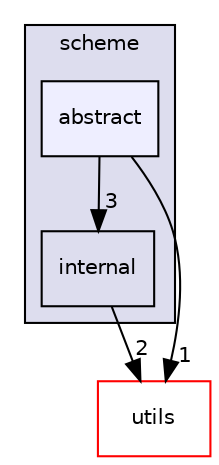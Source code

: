 digraph "include/tvm/scheme/abstract" {
  compound=true
  node [ fontsize="10", fontname="Helvetica"];
  edge [ labelfontsize="10", labelfontname="Helvetica"];
  subgraph clusterdir_2692b72ddc0701b0608665f2dcf95618 {
    graph [ bgcolor="#ddddee", pencolor="black", label="scheme" fontname="Helvetica", fontsize="10", URL="dir_2692b72ddc0701b0608665f2dcf95618.html"]
  dir_95c1fd391bbcbe5883f133198784cdc1 [shape=box label="internal" URL="dir_95c1fd391bbcbe5883f133198784cdc1.html"];
  dir_6f80ecda2be865f7daf1ae4b320b3254 [shape=box, label="abstract", style="filled", fillcolor="#eeeeff", pencolor="black", URL="dir_6f80ecda2be865f7daf1ae4b320b3254.html"];
  }
  dir_02c2fac6d932f25932ff780d6d7745ad [shape=box label="utils" fillcolor="white" style="filled" color="red" URL="dir_02c2fac6d932f25932ff780d6d7745ad.html"];
  dir_95c1fd391bbcbe5883f133198784cdc1->dir_02c2fac6d932f25932ff780d6d7745ad [headlabel="2", labeldistance=1.5 headhref="dir_000028_000033.html"];
  dir_6f80ecda2be865f7daf1ae4b320b3254->dir_02c2fac6d932f25932ff780d6d7745ad [headlabel="1", labeldistance=1.5 headhref="dir_000027_000033.html"];
  dir_6f80ecda2be865f7daf1ae4b320b3254->dir_95c1fd391bbcbe5883f133198784cdc1 [headlabel="3", labeldistance=1.5 headhref="dir_000027_000028.html"];
}
